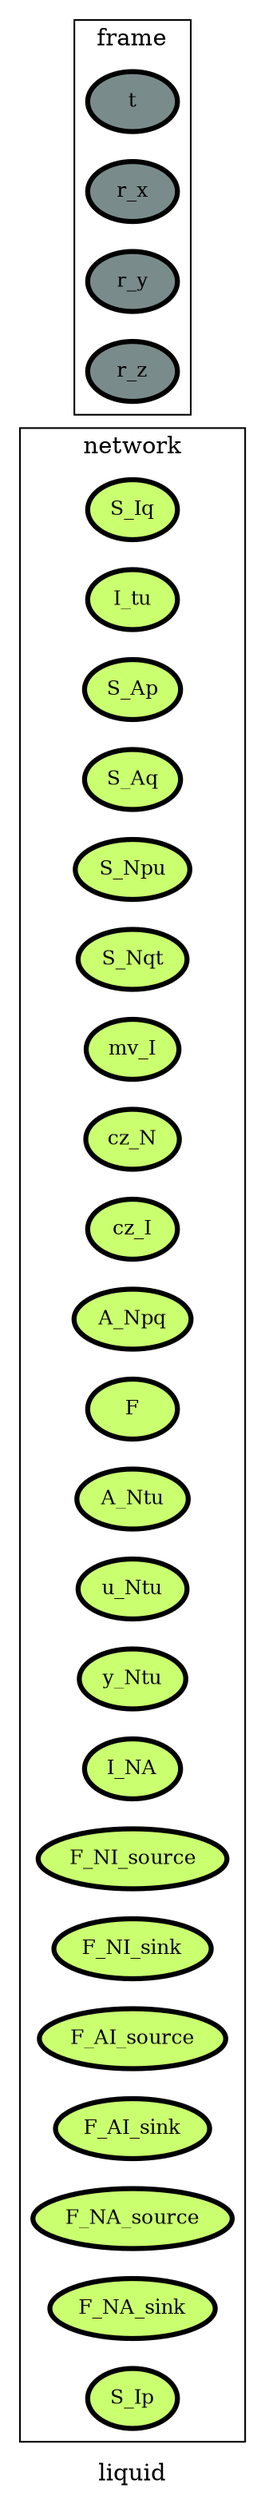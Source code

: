 digraph liquid {
label=liquid;
rankdir=LR;
subgraph cluster_liquid___transport {
label=transport;
rankdir=LR;
}

subgraph cluster_liquid___geometry {
label=geometry;
rankdir=LR;
}

subgraph cluster_liquid___properties {
label=properties;
rankdir=LR;
}

subgraph cluster_liquid___network {
label=network;
rankdir=LR;
V_10 [fillcolor=darkolivegreen1, fontsize=12, label=S_Iq, penwidth=3, style=filled];
V_11 [fillcolor=darkolivegreen1, fontsize=12, label=I_tu, penwidth=3, style=filled];
V_12 [fillcolor=darkolivegreen1, fontsize=12, label=S_Ap, penwidth=3, style=filled];
V_13 [fillcolor=darkolivegreen1, fontsize=12, label=S_Aq, penwidth=3, style=filled];
V_14 [fillcolor=darkolivegreen1, fontsize=12, label=S_Npu, penwidth=3, style=filled];
V_15 [fillcolor=darkolivegreen1, fontsize=12, label=S_Nqt, penwidth=3, style=filled];
V_16 [fillcolor=darkolivegreen1, fontsize=12, label=mv_I, penwidth=3, style=filled];
V_17 [fillcolor=darkolivegreen1, fontsize=12, label=cz_N, penwidth=3, style=filled];
V_18 [fillcolor=darkolivegreen1, fontsize=12, label=cz_I, penwidth=3, style=filled];
V_19 [fillcolor=darkolivegreen1, fontsize=12, label=A_Npq, penwidth=3, style=filled];
V_2 [fillcolor=darkolivegreen1, fontsize=12, label=F, penwidth=3, style=filled];
V_20 [fillcolor=darkolivegreen1, fontsize=12, label=A_Ntu, penwidth=3, style=filled];
V_21 [fillcolor=darkolivegreen1, fontsize=12, label=u_Ntu, penwidth=3, style=filled];
V_22 [fillcolor=darkolivegreen1, fontsize=12, label=y_Ntu, penwidth=3, style=filled];
V_27 [fillcolor=darkolivegreen1, fontsize=12, label=I_NA, penwidth=3, style=filled];
V_3 [fillcolor=darkolivegreen1, fontsize=12, label=F_NI_source, penwidth=3, style=filled];
V_4 [fillcolor=darkolivegreen1, fontsize=12, label=F_NI_sink, penwidth=3, style=filled];
V_5 [fillcolor=darkolivegreen1, fontsize=12, label=F_AI_source, penwidth=3, style=filled];
V_6 [fillcolor=darkolivegreen1, fontsize=12, label=F_AI_sink, penwidth=3, style=filled];
V_7 [fillcolor=darkolivegreen1, fontsize=12, label=F_NA_source, penwidth=3, style=filled];
V_8 [fillcolor=darkolivegreen1, fontsize=12, label=F_NA_sink, penwidth=3, style=filled];
V_9 [fillcolor=darkolivegreen1, fontsize=12, label=S_Ip, penwidth=3, style=filled];
}

subgraph cluster_liquid___differenceOperator {
label=differenceOperator;
rankdir=LR;
}

subgraph cluster_liquid___frame {
label=frame;
rankdir=LR;
V_1 [fillcolor=lightcyan4, fontsize=12, label=t, penwidth=3, style=filled];
V_23 [fillcolor=lightcyan4, fontsize=12, label=r_x, penwidth=3, style=filled];
V_24 [fillcolor=lightcyan4, fontsize=12, label=r_y, penwidth=3, style=filled];
V_25 [fillcolor=lightcyan4, fontsize=12, label=r_z, penwidth=3, style=filled];
}

subgraph cluster_liquid___state {
label=state;
rankdir=LR;
}

subgraph cluster_liquid___constant {
label=constant;
rankdir=LR;
}

subgraph cluster_liquid___effort {
label=effort;
rankdir=LR;
}

subgraph cluster_liquid___secondaryState {
label=secondaryState;
rankdir=LR;
}

subgraph cluster_liquid___conversion {
label=conversion;
rankdir=LR;
}

subgraph cluster_liquid___diffState {
label=diffState;
rankdir=LR;
}

subgraph cluster_liquid___internalTransport {
label=internalTransport;
rankdir=LR;
}

}
